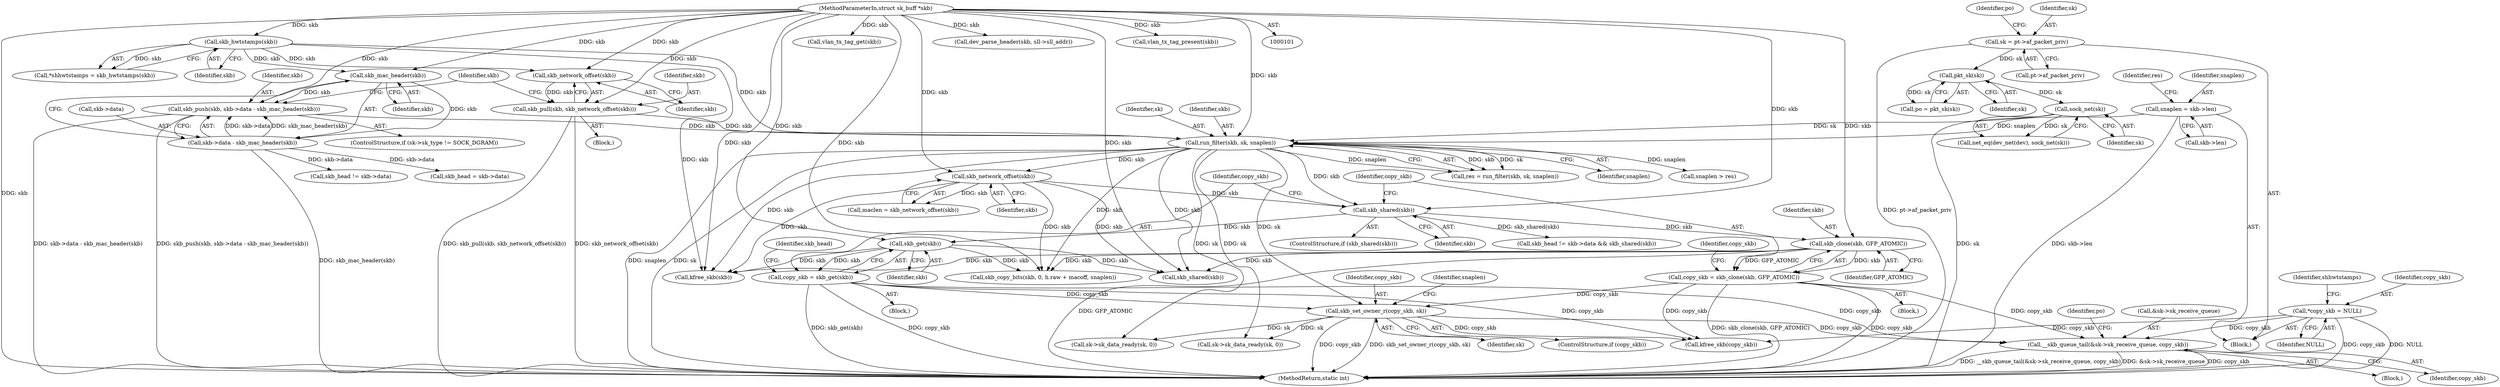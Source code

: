 digraph "0_linux_13fcb7bd322164c67926ffe272846d4860196dc6_0@pointer" {
"1000397" [label="(Call,__skb_queue_tail(&sk->sk_receive_queue, copy_skb))"];
"1000335" [label="(Call,skb_set_owner_r(copy_skb, sk))"];
"1000317" [label="(Call,copy_skb = skb_clone(skb, GFP_ATOMIC))"];
"1000319" [label="(Call,skb_clone(skb, GFP_ATOMIC))"];
"1000314" [label="(Call,skb_shared(skb))"];
"1000216" [label="(Call,run_filter(skb, sk, snaplen))"];
"1000143" [label="(Call,skb_hwtstamps(skb))"];
"1000102" [label="(MethodParameterIn,struct sk_buff *skb)"];
"1000180" [label="(Call,skb_push(skb, skb->data - skb_mac_header(skb)))"];
"1000186" [label="(Call,skb_mac_header(skb))"];
"1000182" [label="(Call,skb->data - skb_mac_header(skb))"];
"1000196" [label="(Call,skb_pull(skb, skb_network_offset(skb)))"];
"1000198" [label="(Call,skb_network_offset(skb))"];
"1000166" [label="(Call,sock_net(sk))"];
"1000159" [label="(Call,pkt_sk(sk))"];
"1000152" [label="(Call,sk = pt->af_packet_priv)"];
"1000209" [label="(Call,snaplen = skb->len)"];
"1000257" [label="(Call,skb_network_offset(skb))"];
"1000324" [label="(Call,copy_skb = skb_get(skb))"];
"1000326" [label="(Call,skb_get(skb))"];
"1000135" [label="(Call,*copy_skb = NULL)"];
"1000797" [label="(Call,skb_head != skb->data)"];
"1000326" [label="(Call,skb_get(skb))"];
"1000834" [label="(Call,sk->sk_data_ready(sk, 0))"];
"1000199" [label="(Identifier,skb)"];
"1000197" [label="(Identifier,skb)"];
"1000402" [label="(Identifier,copy_skb)"];
"1000180" [label="(Call,skb_push(skb, skb->data - skb_mac_header(skb)))"];
"1000137" [label="(Identifier,NULL)"];
"1000187" [label="(Identifier,skb)"];
"1000158" [label="(Identifier,po)"];
"1000313" [label="(ControlStructure,if (skb_shared(skb)))"];
"1000336" [label="(Identifier,copy_skb)"];
"1000218" [label="(Identifier,sk)"];
"1000791" [label="(Call,sk->sk_data_ready(sk, 0))"];
"1000154" [label="(Call,pt->af_packet_priv)"];
"1000658" [label="(Call,vlan_tx_tag_get(skb))"];
"1000314" [label="(Call,skb_shared(skb))"];
"1000153" [label="(Identifier,sk)"];
"1000102" [label="(MethodParameterIn,struct sk_buff *skb)"];
"1000182" [label="(Call,skb->data - skb_mac_header(skb))"];
"1000136" [label="(Identifier,copy_skb)"];
"1000144" [label="(Identifier,skb)"];
"1000816" [label="(Call,kfree_skb(skb))"];
"1000174" [label="(ControlStructure,if (sk->sk_type != SOCK_DGRAM))"];
"1000319" [label="(Call,skb_clone(skb, GFP_ATOMIC))"];
"1000255" [label="(Call,maclen = skb_network_offset(skb))"];
"1000323" [label="(Block,)"];
"1000216" [label="(Call,run_filter(skb, sk, snaplen))"];
"1000159" [label="(Call,pkt_sk(sk))"];
"1000217" [label="(Identifier,skb)"];
"1000209" [label="(Call,snaplen = skb->len)"];
"1000329" [label="(Identifier,skb_head)"];
"1000393" [label="(Block,)"];
"1000143" [label="(Call,skb_hwtstamps(skb))"];
"1000160" [label="(Identifier,sk)"];
"1000324" [label="(Call,copy_skb = skb_get(skb))"];
"1000142" [label="(Identifier,shhwtstamps)"];
"1000106" [label="(Block,)"];
"1000315" [label="(Identifier,skb)"];
"1000166" [label="(Call,sock_net(sk))"];
"1000325" [label="(Identifier,copy_skb)"];
"1000141" [label="(Call,*shhwtstamps = skb_hwtstamps(skb))"];
"1000840" [label="(MethodReturn,static int)"];
"1000328" [label="(Call,skb_head = skb->data)"];
"1000407" [label="(Identifier,po)"];
"1000701" [label="(Call,dev_parse_header(skb, sll->sll_addr))"];
"1000186" [label="(Call,skb_mac_header(skb))"];
"1000320" [label="(Identifier,skb)"];
"1000257" [label="(Call,skb_network_offset(skb))"];
"1000211" [label="(Call,skb->len)"];
"1000335" [label="(Call,skb_set_owner_r(copy_skb, sk))"];
"1000198" [label="(Call,skb_network_offset(skb))"];
"1000183" [label="(Call,skb->data)"];
"1000195" [label="(Block,)"];
"1000210" [label="(Identifier,snaplen)"];
"1000334" [label="(Identifier,copy_skb)"];
"1000317" [label="(Call,copy_skb = skb_clone(skb, GFP_ATOMIC))"];
"1000214" [label="(Call,res = run_filter(skb, sk, snaplen))"];
"1000203" [label="(Identifier,skb)"];
"1000397" [label="(Call,__skb_queue_tail(&sk->sk_receive_queue, copy_skb))"];
"1000316" [label="(Block,)"];
"1000420" [label="(Call,skb_copy_bits(skb, 0, h.raw + macoff, snaplen))"];
"1000327" [label="(Identifier,skb)"];
"1000837" [label="(Call,kfree_skb(copy_skb))"];
"1000796" [label="(Call,skb_head != skb->data && skb_shared(skb))"];
"1000219" [label="(Identifier,snaplen)"];
"1000163" [label="(Call,net_eq(dev_net(dev), sock_net(sk)))"];
"1000157" [label="(Call,po = pkt_sk(sk))"];
"1000167" [label="(Identifier,sk)"];
"1000333" [label="(ControlStructure,if (copy_skb))"];
"1000196" [label="(Call,skb_pull(skb, skb_network_offset(skb)))"];
"1000225" [label="(Call,snaplen > res)"];
"1000649" [label="(Call,vlan_tx_tag_present(skb))"];
"1000258" [label="(Identifier,skb)"];
"1000135" [label="(Call,*copy_skb = NULL)"];
"1000802" [label="(Call,skb_shared(skb))"];
"1000398" [label="(Call,&sk->sk_receive_queue)"];
"1000152" [label="(Call,sk = pt->af_packet_priv)"];
"1000318" [label="(Identifier,copy_skb)"];
"1000339" [label="(Identifier,snaplen)"];
"1000337" [label="(Identifier,sk)"];
"1000181" [label="(Identifier,skb)"];
"1000321" [label="(Identifier,GFP_ATOMIC)"];
"1000215" [label="(Identifier,res)"];
"1000397" -> "1000393"  [label="AST: "];
"1000397" -> "1000402"  [label="CFG: "];
"1000398" -> "1000397"  [label="AST: "];
"1000402" -> "1000397"  [label="AST: "];
"1000407" -> "1000397"  [label="CFG: "];
"1000397" -> "1000840"  [label="DDG: __skb_queue_tail(&sk->sk_receive_queue, copy_skb)"];
"1000397" -> "1000840"  [label="DDG: &sk->sk_receive_queue"];
"1000397" -> "1000840"  [label="DDG: copy_skb"];
"1000335" -> "1000397"  [label="DDG: copy_skb"];
"1000317" -> "1000397"  [label="DDG: copy_skb"];
"1000324" -> "1000397"  [label="DDG: copy_skb"];
"1000135" -> "1000397"  [label="DDG: copy_skb"];
"1000335" -> "1000333"  [label="AST: "];
"1000335" -> "1000337"  [label="CFG: "];
"1000336" -> "1000335"  [label="AST: "];
"1000337" -> "1000335"  [label="AST: "];
"1000339" -> "1000335"  [label="CFG: "];
"1000335" -> "1000840"  [label="DDG: copy_skb"];
"1000335" -> "1000840"  [label="DDG: skb_set_owner_r(copy_skb, sk)"];
"1000317" -> "1000335"  [label="DDG: copy_skb"];
"1000324" -> "1000335"  [label="DDG: copy_skb"];
"1000216" -> "1000335"  [label="DDG: sk"];
"1000335" -> "1000791"  [label="DDG: sk"];
"1000335" -> "1000834"  [label="DDG: sk"];
"1000335" -> "1000837"  [label="DDG: copy_skb"];
"1000317" -> "1000316"  [label="AST: "];
"1000317" -> "1000319"  [label="CFG: "];
"1000318" -> "1000317"  [label="AST: "];
"1000319" -> "1000317"  [label="AST: "];
"1000334" -> "1000317"  [label="CFG: "];
"1000317" -> "1000840"  [label="DDG: copy_skb"];
"1000317" -> "1000840"  [label="DDG: skb_clone(skb, GFP_ATOMIC)"];
"1000319" -> "1000317"  [label="DDG: skb"];
"1000319" -> "1000317"  [label="DDG: GFP_ATOMIC"];
"1000317" -> "1000837"  [label="DDG: copy_skb"];
"1000319" -> "1000321"  [label="CFG: "];
"1000320" -> "1000319"  [label="AST: "];
"1000321" -> "1000319"  [label="AST: "];
"1000319" -> "1000840"  [label="DDG: GFP_ATOMIC"];
"1000314" -> "1000319"  [label="DDG: skb"];
"1000102" -> "1000319"  [label="DDG: skb"];
"1000319" -> "1000420"  [label="DDG: skb"];
"1000319" -> "1000802"  [label="DDG: skb"];
"1000319" -> "1000816"  [label="DDG: skb"];
"1000314" -> "1000313"  [label="AST: "];
"1000314" -> "1000315"  [label="CFG: "];
"1000315" -> "1000314"  [label="AST: "];
"1000318" -> "1000314"  [label="CFG: "];
"1000325" -> "1000314"  [label="CFG: "];
"1000216" -> "1000314"  [label="DDG: skb"];
"1000257" -> "1000314"  [label="DDG: skb"];
"1000102" -> "1000314"  [label="DDG: skb"];
"1000314" -> "1000326"  [label="DDG: skb"];
"1000314" -> "1000796"  [label="DDG: skb_shared(skb)"];
"1000216" -> "1000214"  [label="AST: "];
"1000216" -> "1000219"  [label="CFG: "];
"1000217" -> "1000216"  [label="AST: "];
"1000218" -> "1000216"  [label="AST: "];
"1000219" -> "1000216"  [label="AST: "];
"1000214" -> "1000216"  [label="CFG: "];
"1000216" -> "1000840"  [label="DDG: snaplen"];
"1000216" -> "1000840"  [label="DDG: sk"];
"1000216" -> "1000214"  [label="DDG: skb"];
"1000216" -> "1000214"  [label="DDG: sk"];
"1000216" -> "1000214"  [label="DDG: snaplen"];
"1000143" -> "1000216"  [label="DDG: skb"];
"1000180" -> "1000216"  [label="DDG: skb"];
"1000196" -> "1000216"  [label="DDG: skb"];
"1000102" -> "1000216"  [label="DDG: skb"];
"1000166" -> "1000216"  [label="DDG: sk"];
"1000209" -> "1000216"  [label="DDG: snaplen"];
"1000216" -> "1000225"  [label="DDG: snaplen"];
"1000216" -> "1000257"  [label="DDG: skb"];
"1000216" -> "1000420"  [label="DDG: skb"];
"1000216" -> "1000791"  [label="DDG: sk"];
"1000216" -> "1000802"  [label="DDG: skb"];
"1000216" -> "1000816"  [label="DDG: skb"];
"1000216" -> "1000834"  [label="DDG: sk"];
"1000143" -> "1000141"  [label="AST: "];
"1000143" -> "1000144"  [label="CFG: "];
"1000144" -> "1000143"  [label="AST: "];
"1000141" -> "1000143"  [label="CFG: "];
"1000143" -> "1000141"  [label="DDG: skb"];
"1000102" -> "1000143"  [label="DDG: skb"];
"1000143" -> "1000186"  [label="DDG: skb"];
"1000143" -> "1000198"  [label="DDG: skb"];
"1000143" -> "1000816"  [label="DDG: skb"];
"1000102" -> "1000101"  [label="AST: "];
"1000102" -> "1000840"  [label="DDG: skb"];
"1000102" -> "1000180"  [label="DDG: skb"];
"1000102" -> "1000186"  [label="DDG: skb"];
"1000102" -> "1000196"  [label="DDG: skb"];
"1000102" -> "1000198"  [label="DDG: skb"];
"1000102" -> "1000257"  [label="DDG: skb"];
"1000102" -> "1000326"  [label="DDG: skb"];
"1000102" -> "1000420"  [label="DDG: skb"];
"1000102" -> "1000649"  [label="DDG: skb"];
"1000102" -> "1000658"  [label="DDG: skb"];
"1000102" -> "1000701"  [label="DDG: skb"];
"1000102" -> "1000802"  [label="DDG: skb"];
"1000102" -> "1000816"  [label="DDG: skb"];
"1000180" -> "1000174"  [label="AST: "];
"1000180" -> "1000182"  [label="CFG: "];
"1000181" -> "1000180"  [label="AST: "];
"1000182" -> "1000180"  [label="AST: "];
"1000203" -> "1000180"  [label="CFG: "];
"1000180" -> "1000840"  [label="DDG: skb->data - skb_mac_header(skb)"];
"1000180" -> "1000840"  [label="DDG: skb_push(skb, skb->data - skb_mac_header(skb))"];
"1000186" -> "1000180"  [label="DDG: skb"];
"1000182" -> "1000180"  [label="DDG: skb->data"];
"1000182" -> "1000180"  [label="DDG: skb_mac_header(skb)"];
"1000186" -> "1000182"  [label="AST: "];
"1000186" -> "1000187"  [label="CFG: "];
"1000187" -> "1000186"  [label="AST: "];
"1000182" -> "1000186"  [label="CFG: "];
"1000186" -> "1000182"  [label="DDG: skb"];
"1000183" -> "1000182"  [label="AST: "];
"1000182" -> "1000840"  [label="DDG: skb_mac_header(skb)"];
"1000182" -> "1000328"  [label="DDG: skb->data"];
"1000182" -> "1000797"  [label="DDG: skb->data"];
"1000196" -> "1000195"  [label="AST: "];
"1000196" -> "1000198"  [label="CFG: "];
"1000197" -> "1000196"  [label="AST: "];
"1000198" -> "1000196"  [label="AST: "];
"1000203" -> "1000196"  [label="CFG: "];
"1000196" -> "1000840"  [label="DDG: skb_pull(skb, skb_network_offset(skb))"];
"1000196" -> "1000840"  [label="DDG: skb_network_offset(skb)"];
"1000198" -> "1000196"  [label="DDG: skb"];
"1000198" -> "1000199"  [label="CFG: "];
"1000199" -> "1000198"  [label="AST: "];
"1000166" -> "1000163"  [label="AST: "];
"1000166" -> "1000167"  [label="CFG: "];
"1000167" -> "1000166"  [label="AST: "];
"1000163" -> "1000166"  [label="CFG: "];
"1000166" -> "1000840"  [label="DDG: sk"];
"1000166" -> "1000163"  [label="DDG: sk"];
"1000159" -> "1000166"  [label="DDG: sk"];
"1000159" -> "1000157"  [label="AST: "];
"1000159" -> "1000160"  [label="CFG: "];
"1000160" -> "1000159"  [label="AST: "];
"1000157" -> "1000159"  [label="CFG: "];
"1000159" -> "1000157"  [label="DDG: sk"];
"1000152" -> "1000159"  [label="DDG: sk"];
"1000152" -> "1000106"  [label="AST: "];
"1000152" -> "1000154"  [label="CFG: "];
"1000153" -> "1000152"  [label="AST: "];
"1000154" -> "1000152"  [label="AST: "];
"1000158" -> "1000152"  [label="CFG: "];
"1000152" -> "1000840"  [label="DDG: pt->af_packet_priv"];
"1000209" -> "1000106"  [label="AST: "];
"1000209" -> "1000211"  [label="CFG: "];
"1000210" -> "1000209"  [label="AST: "];
"1000211" -> "1000209"  [label="AST: "];
"1000215" -> "1000209"  [label="CFG: "];
"1000209" -> "1000840"  [label="DDG: skb->len"];
"1000257" -> "1000255"  [label="AST: "];
"1000257" -> "1000258"  [label="CFG: "];
"1000258" -> "1000257"  [label="AST: "];
"1000255" -> "1000257"  [label="CFG: "];
"1000257" -> "1000255"  [label="DDG: skb"];
"1000257" -> "1000420"  [label="DDG: skb"];
"1000257" -> "1000802"  [label="DDG: skb"];
"1000257" -> "1000816"  [label="DDG: skb"];
"1000324" -> "1000323"  [label="AST: "];
"1000324" -> "1000326"  [label="CFG: "];
"1000325" -> "1000324"  [label="AST: "];
"1000326" -> "1000324"  [label="AST: "];
"1000329" -> "1000324"  [label="CFG: "];
"1000324" -> "1000840"  [label="DDG: skb_get(skb)"];
"1000324" -> "1000840"  [label="DDG: copy_skb"];
"1000326" -> "1000324"  [label="DDG: skb"];
"1000324" -> "1000837"  [label="DDG: copy_skb"];
"1000326" -> "1000327"  [label="CFG: "];
"1000327" -> "1000326"  [label="AST: "];
"1000326" -> "1000420"  [label="DDG: skb"];
"1000326" -> "1000802"  [label="DDG: skb"];
"1000326" -> "1000816"  [label="DDG: skb"];
"1000135" -> "1000106"  [label="AST: "];
"1000135" -> "1000137"  [label="CFG: "];
"1000136" -> "1000135"  [label="AST: "];
"1000137" -> "1000135"  [label="AST: "];
"1000142" -> "1000135"  [label="CFG: "];
"1000135" -> "1000840"  [label="DDG: copy_skb"];
"1000135" -> "1000840"  [label="DDG: NULL"];
"1000135" -> "1000837"  [label="DDG: copy_skb"];
}
